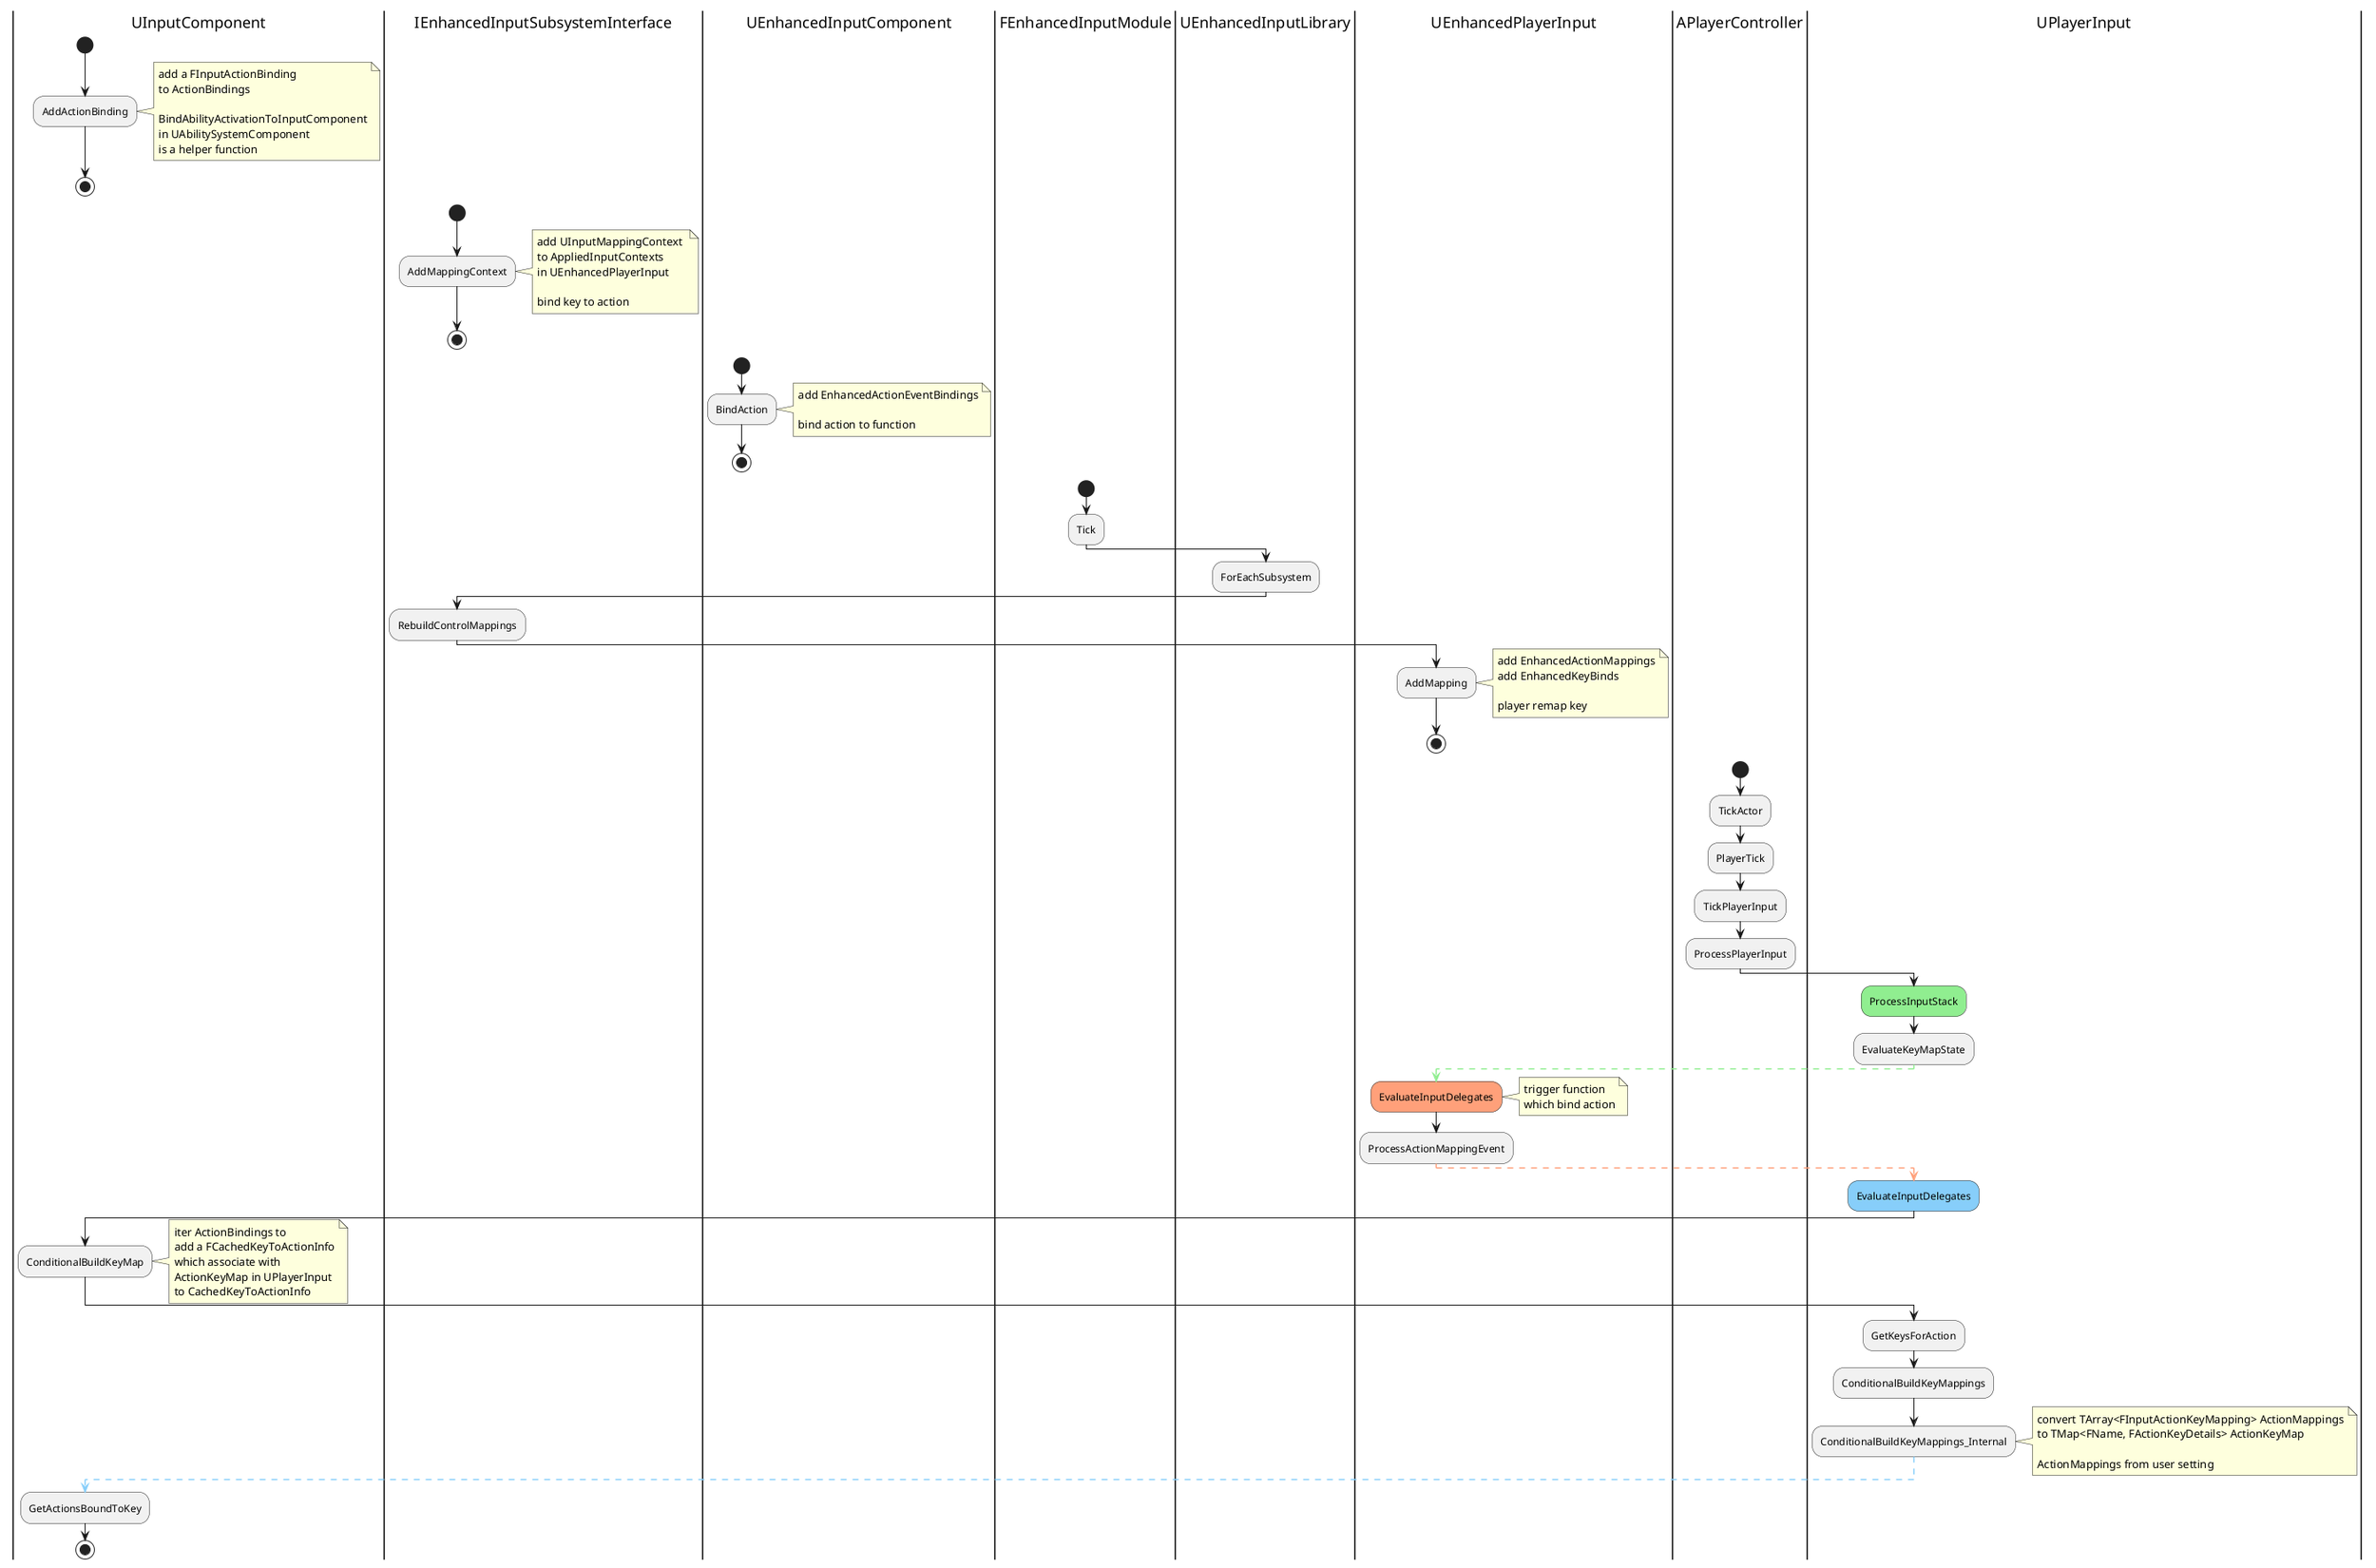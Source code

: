 @startuml
|UInputComponent|
start
:AddActionBinding;
note right
add a FInputActionBinding 
to ActionBindings

BindAbilityActivationToInputComponent
in UAbilitySystemComponent 
is a helper function
end note
stop


|IEnhancedInputSubsystemInterface|
start
:AddMappingContext;
note right
add UInputMappingContext 
to AppliedInputContexts 
in UEnhancedPlayerInput

bind key to action
end note
stop

|UEnhancedInputComponent|
start
:BindAction;
note right
add EnhancedActionEventBindings

bind action to function
end note
stop

|FEnhancedInputModule|
start
:Tick;
|UEnhancedInputLibrary|
:ForEachSubsystem;
|IEnhancedInputSubsystemInterface|
:RebuildControlMappings;
|UEnhancedPlayerInput|
:AddMapping;
note right
add EnhancedActionMappings
add EnhancedKeyBinds

player remap key
end note
stop


|APlayerController|
start
:TickActor;
:PlayerTick;
:TickPlayerInput;
:ProcessPlayerInput;
|UPlayerInput|
#LightGreen:ProcessInputStack;
:EvaluateKeyMapState;
|UEnhancedPlayerInput|
-[#LightGreen,dashed]->
#LightSalmon:EvaluateInputDelegates;
note right
trigger function
which bind action
end note
:ProcessActionMappingEvent;

|UPlayerInput|
-[#LightSalmon,dashed]->
#LightSkyBlue:EvaluateInputDelegates;
|UInputComponent|
:ConditionalBuildKeyMap;
note right
iter ActionBindings to
add a FCachedKeyToActionInfo
which associate with
ActionKeyMap in UPlayerInput
to CachedKeyToActionInfo
end note
|UPlayerInput|
:GetKeysForAction;
:ConditionalBuildKeyMappings;
:ConditionalBuildKeyMappings_Internal;
note right
convert TArray<FInputActionKeyMapping> ActionMappings
to TMap<FName, FActionKeyDetails> ActionKeyMap

ActionMappings from user setting
end note
|UInputComponent|
-[#LightSkyBlue,dashed]->
:GetActionsBoundToKey;
stop
@enduml